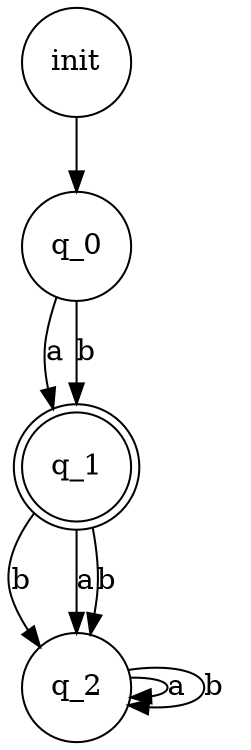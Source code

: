 digraph DFA {
rankdir=q
size="8,5"
node [shape = doublecircle]; q_1;
node [shape = circle];
init -> q_0 [style=solid]
q_0 -> q_1 [ label= "a"];
q_0 -> q_1 [ label= "b"];
q_1 -> q_2 [ label= "b"];
q_1 -> q_2 [ label= "a"];
q_1 -> q_2 [ label= "b"];
q_2 -> q_2 [ label= "a"];
q_2 -> q_2 [ label= "b"];
}